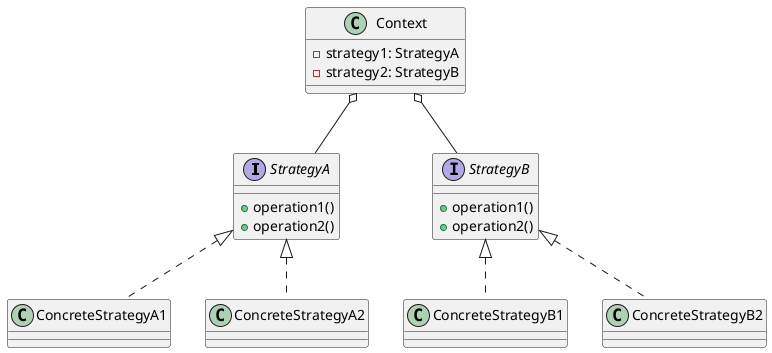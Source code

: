 @startuml

interface StrategyA
interface StrategyB
class ConcreteStrategyA1
class ConcreteStrategyA2
class ConcreteStrategyB1
class ConcreteStrategyB2
class Context

StrategyA : +operation1()
StrategyA : +operation2()
StrategyB : +operation1()
StrategyB : +operation2()

StrategyA <|.. ConcreteStrategyA1
StrategyA <|.. ConcreteStrategyA2
StrategyB <|.. ConcreteStrategyB1
StrategyB <|.. ConcreteStrategyB2

Context o-- StrategyA
Context o-- StrategyB

Context : -strategy1: StrategyA
Context : -strategy2: StrategyB
@enduml